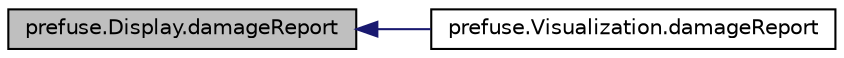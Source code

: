 digraph G
{
  edge [fontname="Helvetica",fontsize="10",labelfontname="Helvetica",labelfontsize="10"];
  node [fontname="Helvetica",fontsize="10",shape=record];
  rankdir="LR";
  Node1 [label="prefuse.Display.damageReport",height=0.2,width=0.4,color="black", fillcolor="grey75", style="filled" fontcolor="black"];
  Node1 -> Node2 [dir="back",color="midnightblue",fontsize="10",style="solid"];
  Node2 [label="prefuse.Visualization.damageReport",height=0.2,width=0.4,color="black", fillcolor="white", style="filled",URL="$classprefuse_1_1_visualization.html#a8c0cc6ad86733e91d3796d186f95581b"];
}
